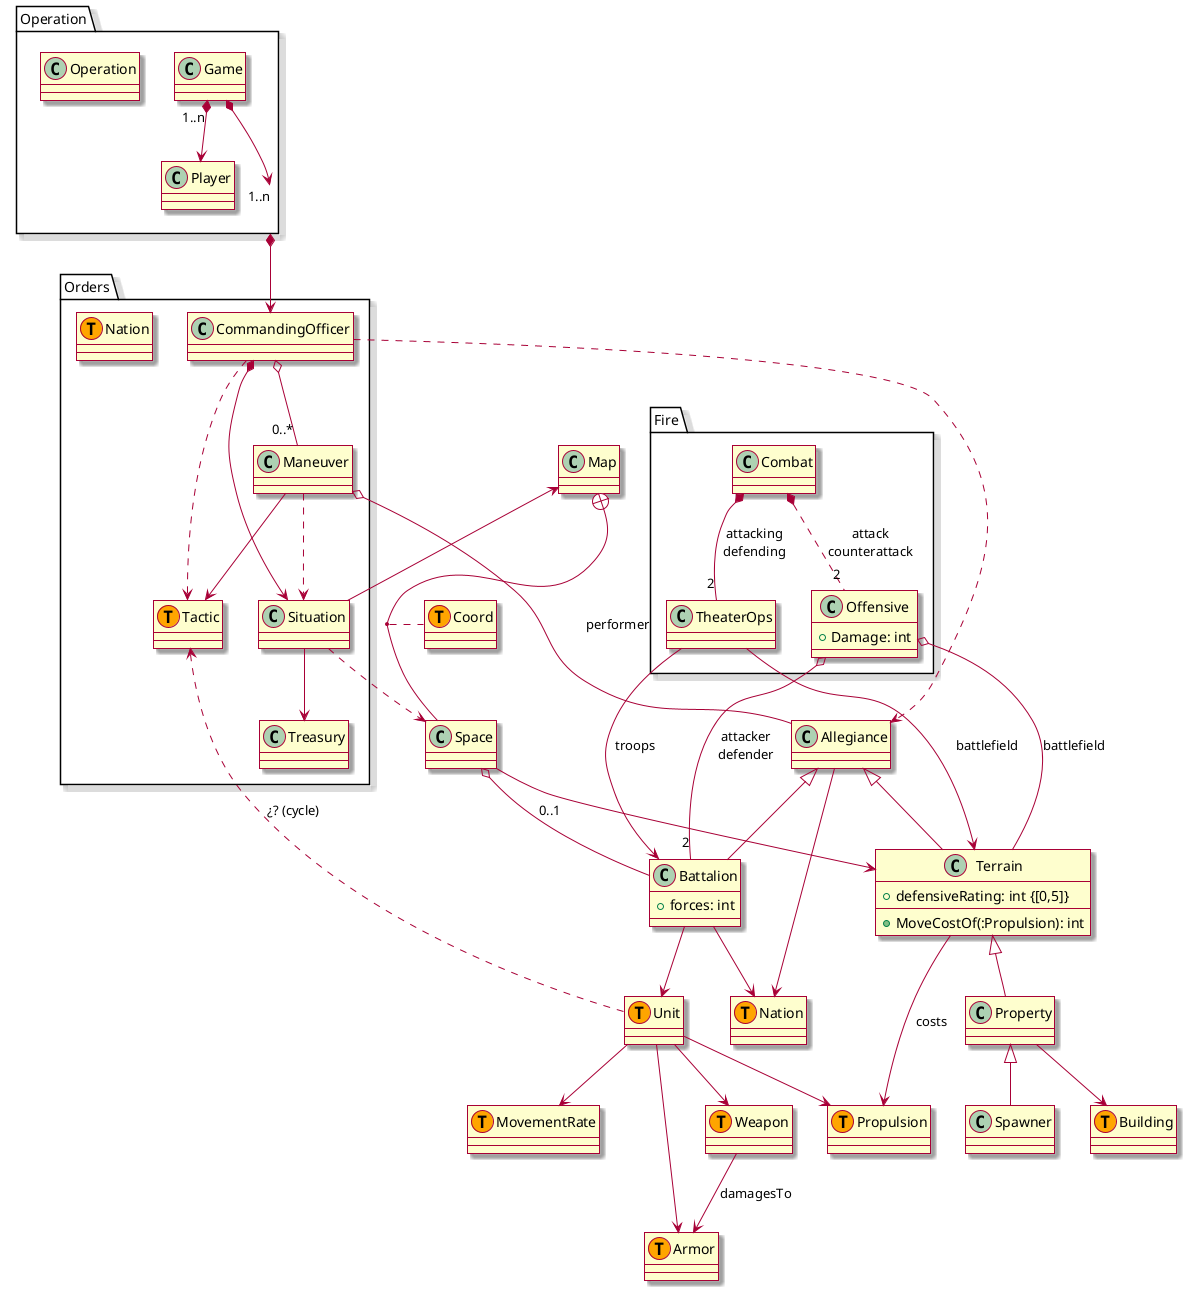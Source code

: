 ﻿@startuml
skin rose

class Propulsion <<(T, Orange)>>
class Terrain{
    +defensiveRating: int {[0,5]}
    +MoveCostOf(:Propulsion): int
}
class Building <<(T, Orange)>>
class Battalion{
    +forces: int
}
class Unit <<(T, Orange)>>
class MovementRate <<(T, Orange)>>
class Nation <<(T, Orange)>>
class Map
class Space
class Coord <<(T, orange)>>
class Armor <<(T, Orange)>>
class Weapon <<(T, Orange)>>
class Allegiance
class Spawner


package Operation
{
class Game
class Operation
class Player
}
package Orders{
class Nation <<(T, Orange)>>
class Tactic <<(T, Orange)>>
class Maneuver
class CommandingOfficer
class Situation
class Treasury
}

package Fire{
class Combat
class Offensive{
+Damage: int
}
class TheaterOps
}

Unit --> Propulsion
Unit --> MovementRate
Unit --> Armor
Map +-- Space
(Map, Space) .. Coord
Space --> Terrain
Terrain --> Propulsion : costs
Terrain -up-|> Allegiance
Battalion --> Nation
Battalion -up-|> Allegiance 
Allegiance --> Nation
Space o-- Battalion : 0..1
Battalion --> Unit
Property -u-|> Terrain
Property --> Building
Unit --> Weapon
Weapon --> Armor : damagesTo
Spawner -up-|> Property

Offensive o--- "2" Battalion : attacker\ndefender
Offensive o--- Terrain : battlefield

CommandingOfficer o-- "0..*" Maneuver
CommandingOfficer *-> Situation
CommandingOfficer ..> Allegiance
CommandingOfficer ..> Tactic

Situation --> Map
Situation --> Treasury
Situation ..> Space

Maneuver o-- Allegiance : performer
Maneuver --> Tactic
Maneuver ..> Situation

Unit ..> Tactic : ¿? (cycle)

Combat *.. "2" Offensive : attack\ncounterattack
Combat *-- "2" TheaterOps : attacking\ndefending

TheaterOps --> Terrain : battlefield
TheaterOps --> Battalion : troops

Game *--> Operation
Game "1..n" *--> Player
Operation "1..n" *--> CommandingOfficer


@enduml